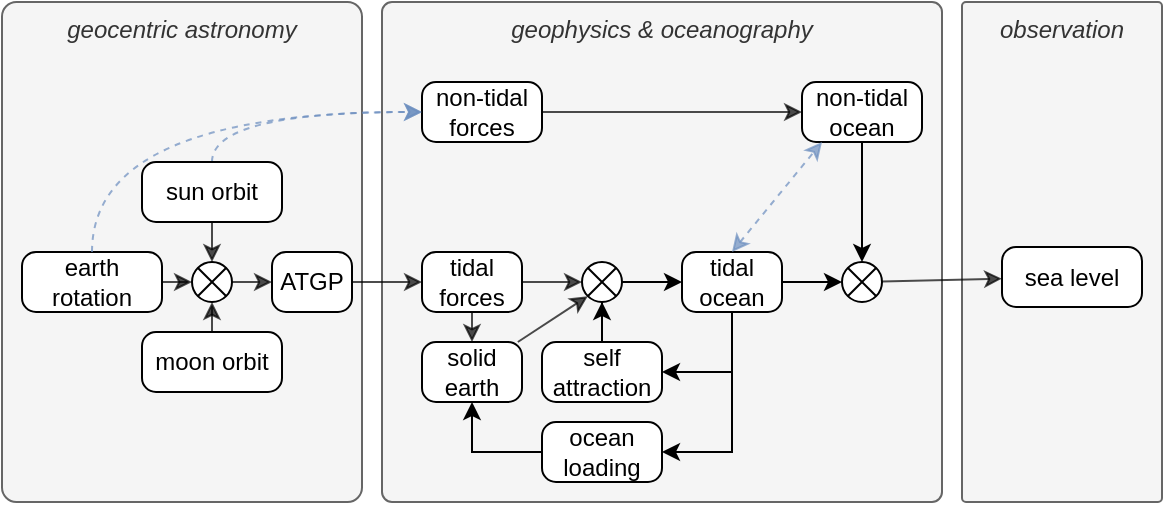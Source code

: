 <mxfile version="14.4.9" type="device"><diagram id="CAQSENRCfBzuByM92FGj" name="Page-1"><mxGraphModel dx="709" dy="453" grid="1" gridSize="10" guides="1" tooltips="1" connect="1" arrows="1" fold="1" page="1" pageScale="1" pageWidth="600" pageHeight="300" math="0" shadow="0"><root><mxCell id="0"/><mxCell id="1" parent="0"/><mxCell id="na6ngtjLmCyoGKrw3laX-49" value="observation" style="rounded=1;whiteSpace=wrap;html=1;strokeWidth=1;strokeColor=#666666;verticalAlign=top;fontStyle=2;fillColor=#f5f5f5;fontColor=#333333;arcSize=2;" vertex="1" parent="1"><mxGeometry x="490" y="10" width="100" height="250" as="geometry"/></mxCell><mxCell id="na6ngtjLmCyoGKrw3laX-48" value="geophysics &amp;amp; oceanography" style="rounded=1;whiteSpace=wrap;html=1;strokeWidth=1;strokeColor=#666666;verticalAlign=top;fontStyle=2;fillColor=#f5f5f5;fontColor=#333333;arcSize=2;" vertex="1" parent="1"><mxGeometry x="200" y="10" width="280" height="250" as="geometry"/></mxCell><mxCell id="na6ngtjLmCyoGKrw3laX-47" value="geocentric astronomy" style="rounded=1;whiteSpace=wrap;html=1;strokeWidth=1;strokeColor=#666666;verticalAlign=top;fontStyle=2;fillColor=#f5f5f5;fontColor=#333333;arcSize=4;" vertex="1" parent="1"><mxGeometry x="10" y="10" width="180" height="250" as="geometry"/></mxCell><mxCell id="na6ngtjLmCyoGKrw3laX-38" style="edgeStyle=orthogonalEdgeStyle;curved=1;rounded=0;orthogonalLoop=1;jettySize=auto;html=1;entryX=0;entryY=0.5;entryDx=0;entryDy=0;entryPerimeter=0;strokeWidth=1;opacity=70;" edge="1" parent="1" source="na6ngtjLmCyoGKrw3laX-1" target="na6ngtjLmCyoGKrw3laX-4"><mxGeometry relative="1" as="geometry"/></mxCell><mxCell id="na6ngtjLmCyoGKrw3laX-1" value="earth rotation" style="rounded=1;whiteSpace=wrap;html=1;absoluteArcSize=1;arcSize=14;strokeWidth=1;" vertex="1" parent="1"><mxGeometry x="20" y="135" width="70" height="30" as="geometry"/></mxCell><mxCell id="na6ngtjLmCyoGKrw3laX-33" style="edgeStyle=orthogonalEdgeStyle;curved=1;rounded=0;orthogonalLoop=1;jettySize=auto;html=1;entryX=0.5;entryY=0;entryDx=0;entryDy=0;entryPerimeter=0;strokeWidth=1;opacity=70;" edge="1" parent="1" source="na6ngtjLmCyoGKrw3laX-2" target="na6ngtjLmCyoGKrw3laX-4"><mxGeometry relative="1" as="geometry"/></mxCell><mxCell id="na6ngtjLmCyoGKrw3laX-36" style="edgeStyle=orthogonalEdgeStyle;curved=1;rounded=0;orthogonalLoop=1;jettySize=auto;html=1;entryX=0;entryY=0.5;entryDx=0;entryDy=0;strokeWidth=1;opacity=70;dashed=1;fillColor=#dae8fc;strokeColor=#6c8ebf;exitX=0.5;exitY=0;exitDx=0;exitDy=0;" edge="1" parent="1" source="na6ngtjLmCyoGKrw3laX-2" target="na6ngtjLmCyoGKrw3laX-13"><mxGeometry relative="1" as="geometry"/></mxCell><mxCell id="na6ngtjLmCyoGKrw3laX-2" value="sun orbit" style="rounded=1;whiteSpace=wrap;html=1;absoluteArcSize=1;arcSize=14;strokeWidth=1;" vertex="1" parent="1"><mxGeometry x="80" y="90" width="70" height="30" as="geometry"/></mxCell><mxCell id="na6ngtjLmCyoGKrw3laX-37" style="edgeStyle=orthogonalEdgeStyle;curved=1;rounded=0;orthogonalLoop=1;jettySize=auto;html=1;entryX=0.5;entryY=1;entryDx=0;entryDy=0;entryPerimeter=0;strokeWidth=1;opacity=70;" edge="1" parent="1" source="na6ngtjLmCyoGKrw3laX-3" target="na6ngtjLmCyoGKrw3laX-4"><mxGeometry relative="1" as="geometry"/></mxCell><mxCell id="na6ngtjLmCyoGKrw3laX-3" value="moon orbit" style="rounded=1;whiteSpace=wrap;html=1;absoluteArcSize=1;arcSize=14;strokeWidth=1;" vertex="1" parent="1"><mxGeometry x="80" y="175" width="70" height="30" as="geometry"/></mxCell><mxCell id="na6ngtjLmCyoGKrw3laX-46" style="edgeStyle=none;rounded=0;orthogonalLoop=1;jettySize=auto;html=1;entryX=0;entryY=0.5;entryDx=0;entryDy=0;startArrow=none;startFill=0;strokeWidth=1;opacity=70;" edge="1" parent="1" source="na6ngtjLmCyoGKrw3laX-4" target="na6ngtjLmCyoGKrw3laX-27"><mxGeometry relative="1" as="geometry"/></mxCell><mxCell id="na6ngtjLmCyoGKrw3laX-4" value="" style="verticalLabelPosition=bottom;verticalAlign=top;html=1;shape=mxgraph.flowchart.or;strokeWidth=1;" vertex="1" parent="1"><mxGeometry x="105" y="140" width="20" height="20" as="geometry"/></mxCell><mxCell id="na6ngtjLmCyoGKrw3laX-41" style="rounded=0;orthogonalLoop=1;jettySize=auto;html=1;entryX=0.145;entryY=0.855;entryDx=0;entryDy=0;entryPerimeter=0;strokeWidth=1;opacity=70;" edge="1" parent="1" source="na6ngtjLmCyoGKrw3laX-8" target="na6ngtjLmCyoGKrw3laX-18"><mxGeometry relative="1" as="geometry"/></mxCell><mxCell id="na6ngtjLmCyoGKrw3laX-8" value="solid earth" style="rounded=1;whiteSpace=wrap;html=1;absoluteArcSize=1;arcSize=14;strokeWidth=1;" vertex="1" parent="1"><mxGeometry x="220" y="180" width="50" height="30" as="geometry"/></mxCell><mxCell id="na6ngtjLmCyoGKrw3laX-20" style="edgeStyle=orthogonalEdgeStyle;rounded=0;orthogonalLoop=1;jettySize=auto;html=1;entryX=0;entryY=0.5;entryDx=0;entryDy=0;entryPerimeter=0;" edge="1" parent="1" source="na6ngtjLmCyoGKrw3laX-10" target="na6ngtjLmCyoGKrw3laX-17"><mxGeometry relative="1" as="geometry"/></mxCell><mxCell id="na6ngtjLmCyoGKrw3laX-23" style="edgeStyle=orthogonalEdgeStyle;rounded=0;orthogonalLoop=1;jettySize=auto;html=1;entryX=1;entryY=0.5;entryDx=0;entryDy=0;exitX=0.5;exitY=1;exitDx=0;exitDy=0;" edge="1" parent="1" source="na6ngtjLmCyoGKrw3laX-10" target="na6ngtjLmCyoGKrw3laX-16"><mxGeometry relative="1" as="geometry"/></mxCell><mxCell id="na6ngtjLmCyoGKrw3laX-10" value="tidal ocean" style="rounded=1;whiteSpace=wrap;html=1;absoluteArcSize=1;arcSize=14;strokeWidth=1;" vertex="1" parent="1"><mxGeometry x="350" y="135" width="50" height="30" as="geometry"/></mxCell><mxCell id="na6ngtjLmCyoGKrw3laX-21" style="edgeStyle=orthogonalEdgeStyle;rounded=0;orthogonalLoop=1;jettySize=auto;html=1;entryX=0.5;entryY=0;entryDx=0;entryDy=0;entryPerimeter=0;" edge="1" parent="1" source="na6ngtjLmCyoGKrw3laX-12" target="na6ngtjLmCyoGKrw3laX-17"><mxGeometry relative="1" as="geometry"/></mxCell><mxCell id="na6ngtjLmCyoGKrw3laX-12" value="non-tidal ocean" style="rounded=1;whiteSpace=wrap;html=1;absoluteArcSize=1;arcSize=14;strokeWidth=1;" vertex="1" parent="1"><mxGeometry x="410" y="50" width="60" height="30" as="geometry"/></mxCell><mxCell id="na6ngtjLmCyoGKrw3laX-43" style="edgeStyle=none;rounded=0;orthogonalLoop=1;jettySize=auto;html=1;entryX=0;entryY=0.5;entryDx=0;entryDy=0;strokeWidth=1;opacity=70;" edge="1" parent="1" source="na6ngtjLmCyoGKrw3laX-13" target="na6ngtjLmCyoGKrw3laX-12"><mxGeometry relative="1" as="geometry"/></mxCell><mxCell id="na6ngtjLmCyoGKrw3laX-13" value="non-tidal forces" style="rounded=1;whiteSpace=wrap;html=1;absoluteArcSize=1;arcSize=14;strokeWidth=1;" vertex="1" parent="1"><mxGeometry x="220" y="50" width="60" height="30" as="geometry"/></mxCell><mxCell id="na6ngtjLmCyoGKrw3laX-14" value="sea level" style="rounded=1;whiteSpace=wrap;html=1;absoluteArcSize=1;arcSize=14;strokeWidth=1;" vertex="1" parent="1"><mxGeometry x="510" y="132.5" width="70" height="30" as="geometry"/></mxCell><mxCell id="na6ngtjLmCyoGKrw3laX-26" style="edgeStyle=orthogonalEdgeStyle;rounded=0;orthogonalLoop=1;jettySize=auto;html=1;entryX=0.5;entryY=1;entryDx=0;entryDy=0;" edge="1" parent="1" source="na6ngtjLmCyoGKrw3laX-15" target="na6ngtjLmCyoGKrw3laX-8"><mxGeometry relative="1" as="geometry"/></mxCell><mxCell id="na6ngtjLmCyoGKrw3laX-15" value="ocean loading" style="rounded=1;whiteSpace=wrap;html=1;absoluteArcSize=1;arcSize=14;strokeWidth=1;" vertex="1" parent="1"><mxGeometry x="280" y="220" width="60" height="30" as="geometry"/></mxCell><mxCell id="na6ngtjLmCyoGKrw3laX-25" style="edgeStyle=orthogonalEdgeStyle;rounded=0;orthogonalLoop=1;jettySize=auto;html=1;entryX=0.5;entryY=1;entryDx=0;entryDy=0;entryPerimeter=0;" edge="1" parent="1" source="na6ngtjLmCyoGKrw3laX-16" target="na6ngtjLmCyoGKrw3laX-18"><mxGeometry relative="1" as="geometry"/></mxCell><mxCell id="na6ngtjLmCyoGKrw3laX-16" value="self attraction" style="rounded=1;whiteSpace=wrap;html=1;absoluteArcSize=1;arcSize=14;strokeWidth=1;" vertex="1" parent="1"><mxGeometry x="280" y="180" width="60" height="30" as="geometry"/></mxCell><mxCell id="na6ngtjLmCyoGKrw3laX-44" style="edgeStyle=none;rounded=0;orthogonalLoop=1;jettySize=auto;html=1;strokeWidth=1;opacity=70;" edge="1" parent="1" source="na6ngtjLmCyoGKrw3laX-17" target="na6ngtjLmCyoGKrw3laX-14"><mxGeometry relative="1" as="geometry"/></mxCell><mxCell id="na6ngtjLmCyoGKrw3laX-17" value="" style="verticalLabelPosition=bottom;verticalAlign=top;html=1;shape=mxgraph.flowchart.or;strokeWidth=1;" vertex="1" parent="1"><mxGeometry x="430" y="140" width="20" height="20" as="geometry"/></mxCell><mxCell id="na6ngtjLmCyoGKrw3laX-19" style="edgeStyle=orthogonalEdgeStyle;rounded=0;orthogonalLoop=1;jettySize=auto;html=1;entryX=0;entryY=0.5;entryDx=0;entryDy=0;" edge="1" parent="1" source="na6ngtjLmCyoGKrw3laX-18" target="na6ngtjLmCyoGKrw3laX-10"><mxGeometry relative="1" as="geometry"/></mxCell><mxCell id="na6ngtjLmCyoGKrw3laX-18" value="" style="verticalLabelPosition=bottom;verticalAlign=top;html=1;shape=mxgraph.flowchart.or;strokeWidth=1;" vertex="1" parent="1"><mxGeometry x="300" y="140" width="20" height="20" as="geometry"/></mxCell><mxCell id="na6ngtjLmCyoGKrw3laX-24" style="edgeStyle=orthogonalEdgeStyle;rounded=0;orthogonalLoop=1;jettySize=auto;html=1;entryX=1;entryY=0.5;entryDx=0;entryDy=0;exitX=0.5;exitY=1;exitDx=0;exitDy=0;" edge="1" parent="1" source="na6ngtjLmCyoGKrw3laX-10" target="na6ngtjLmCyoGKrw3laX-15"><mxGeometry relative="1" as="geometry"><mxPoint x="375" y="190" as="sourcePoint"/><mxPoint x="290" y="27.5" as="targetPoint"/></mxGeometry></mxCell><mxCell id="na6ngtjLmCyoGKrw3laX-40" style="rounded=0;orthogonalLoop=1;jettySize=auto;html=1;entryX=0;entryY=0.5;entryDx=0;entryDy=0;strokeWidth=1;opacity=70;" edge="1" parent="1" source="na6ngtjLmCyoGKrw3laX-27" target="na6ngtjLmCyoGKrw3laX-50"><mxGeometry relative="1" as="geometry"/></mxCell><mxCell id="na6ngtjLmCyoGKrw3laX-27" value="ATGP" style="rounded=1;whiteSpace=wrap;html=1;absoluteArcSize=1;arcSize=14;strokeWidth=1;" vertex="1" parent="1"><mxGeometry x="145" y="135" width="40" height="30" as="geometry"/></mxCell><mxCell id="na6ngtjLmCyoGKrw3laX-39" style="edgeStyle=orthogonalEdgeStyle;curved=1;rounded=0;orthogonalLoop=1;jettySize=auto;html=1;entryX=0;entryY=0.5;entryDx=0;entryDy=0;strokeWidth=1;opacity=70;dashed=1;fillColor=#dae8fc;strokeColor=#6c8ebf;exitX=0.5;exitY=0;exitDx=0;exitDy=0;" edge="1" parent="1" source="na6ngtjLmCyoGKrw3laX-1" target="na6ngtjLmCyoGKrw3laX-13"><mxGeometry relative="1" as="geometry"><mxPoint x="145" y="95" as="sourcePoint"/><mxPoint x="400" y="15" as="targetPoint"/></mxGeometry></mxCell><mxCell id="na6ngtjLmCyoGKrw3laX-45" style="rounded=0;orthogonalLoop=1;jettySize=auto;html=1;strokeWidth=1;opacity=70;dashed=1;fillColor=#dae8fc;strokeColor=#6c8ebf;exitX=0.5;exitY=0;exitDx=0;exitDy=0;startArrow=classic;startFill=1;" edge="1" parent="1" source="na6ngtjLmCyoGKrw3laX-10"><mxGeometry relative="1" as="geometry"><mxPoint x="185" y="115.0" as="sourcePoint"/><mxPoint x="420" y="80" as="targetPoint"/></mxGeometry></mxCell><mxCell id="na6ngtjLmCyoGKrw3laX-52" style="edgeStyle=none;rounded=0;orthogonalLoop=1;jettySize=auto;html=1;entryX=0.5;entryY=0;entryDx=0;entryDy=0;startArrow=none;startFill=0;strokeWidth=1;opacity=70;" edge="1" parent="1" source="na6ngtjLmCyoGKrw3laX-50" target="na6ngtjLmCyoGKrw3laX-8"><mxGeometry relative="1" as="geometry"/></mxCell><mxCell id="na6ngtjLmCyoGKrw3laX-53" style="edgeStyle=none;rounded=0;orthogonalLoop=1;jettySize=auto;html=1;entryX=0;entryY=0.5;entryDx=0;entryDy=0;entryPerimeter=0;startArrow=none;startFill=0;strokeWidth=1;opacity=70;" edge="1" parent="1" source="na6ngtjLmCyoGKrw3laX-50" target="na6ngtjLmCyoGKrw3laX-18"><mxGeometry relative="1" as="geometry"/></mxCell><mxCell id="na6ngtjLmCyoGKrw3laX-50" value="tidal forces" style="rounded=1;whiteSpace=wrap;html=1;absoluteArcSize=1;arcSize=14;strokeWidth=1;" vertex="1" parent="1"><mxGeometry x="220" y="135" width="50" height="30" as="geometry"/></mxCell></root></mxGraphModel></diagram></mxfile>